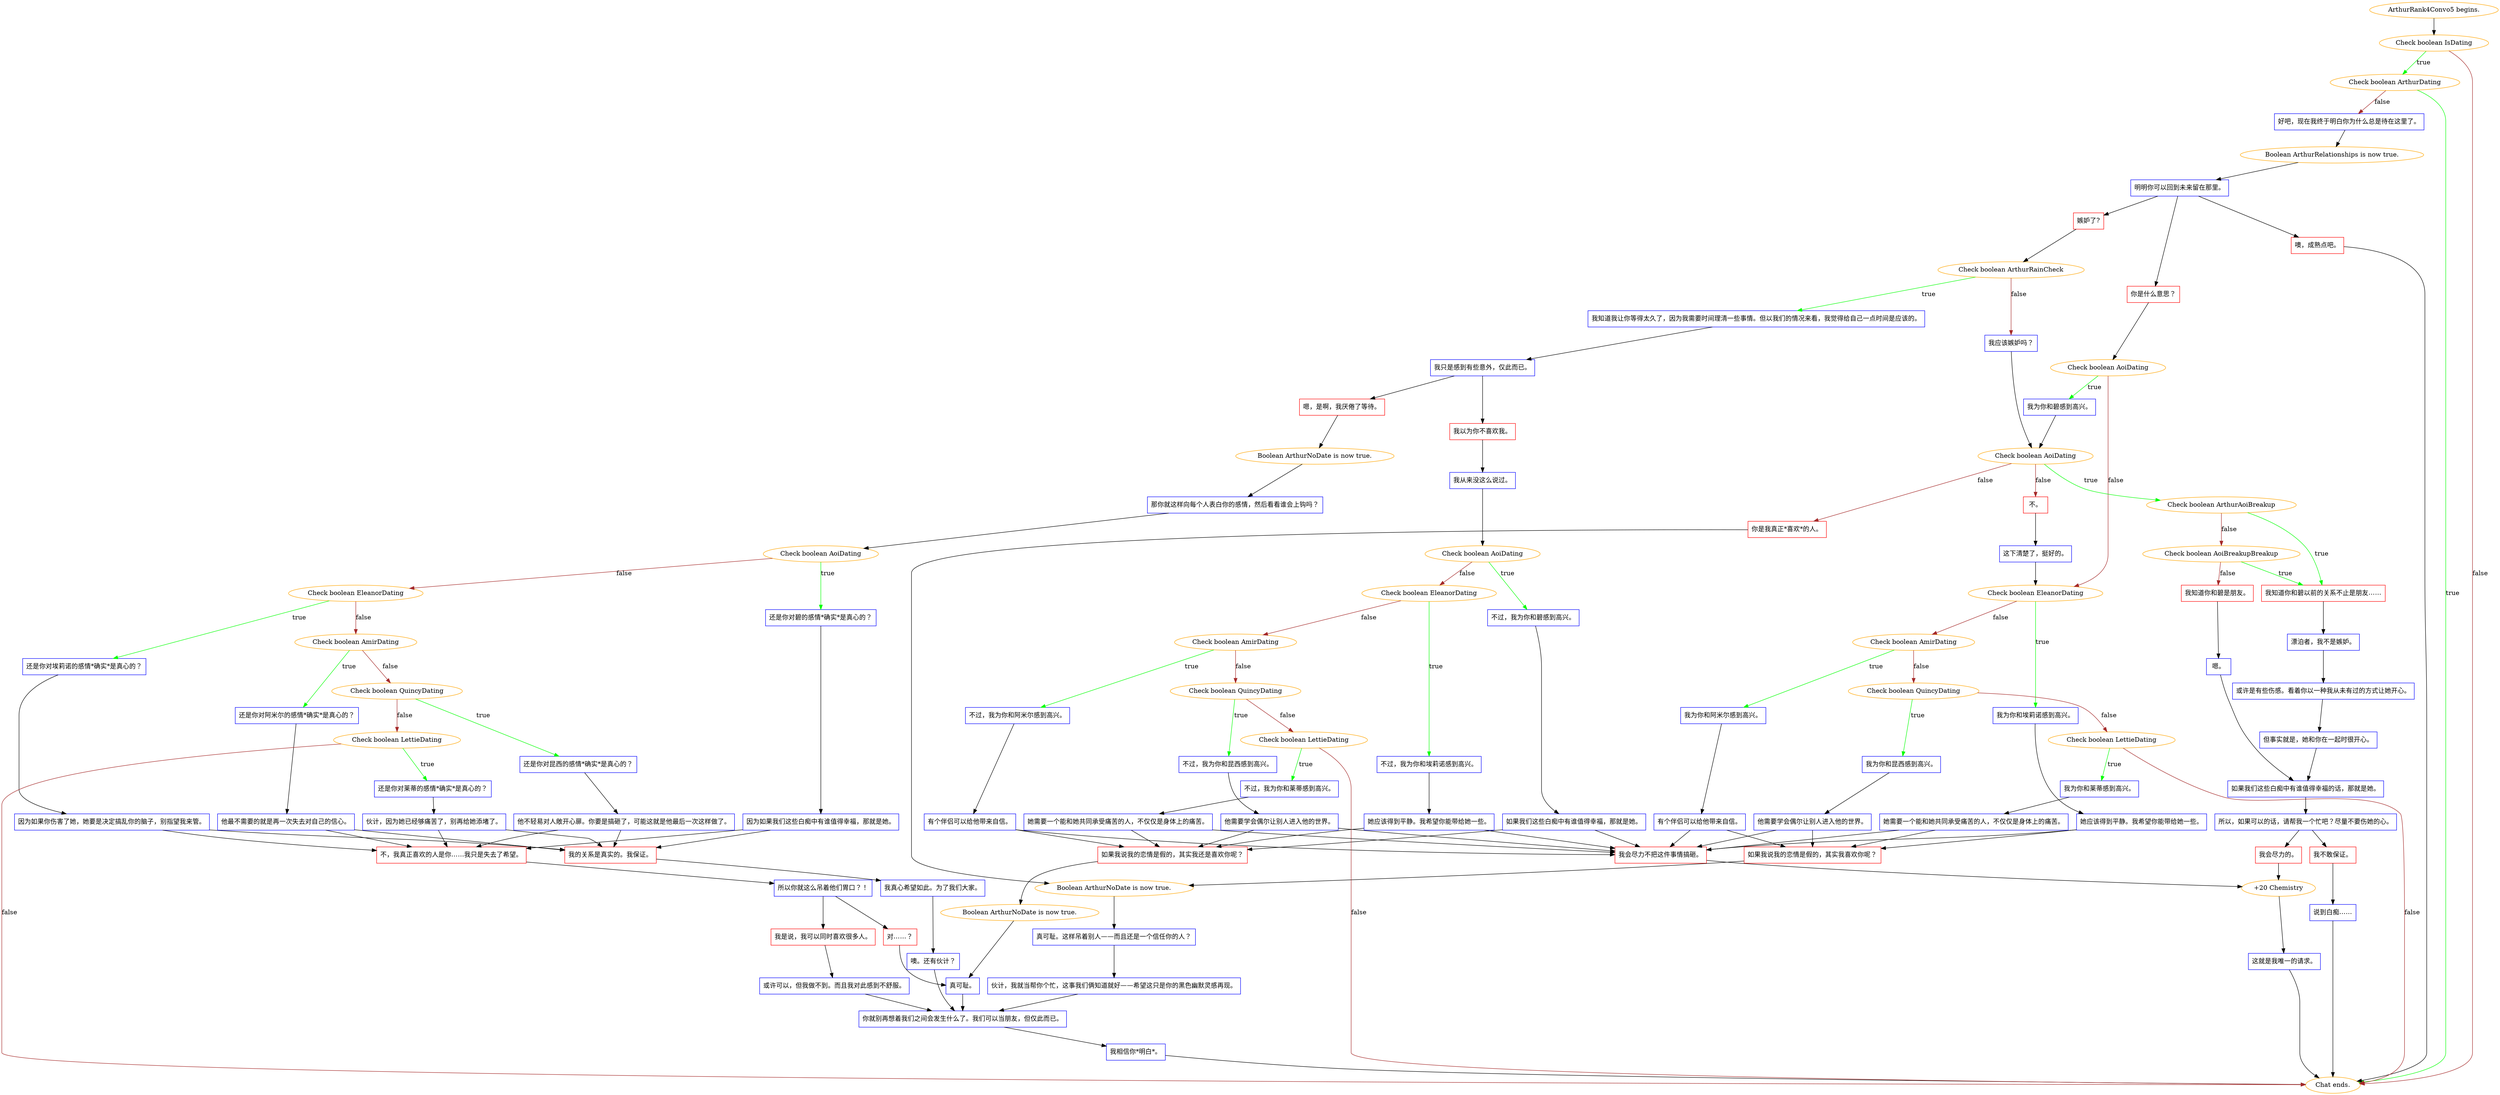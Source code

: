 digraph {
	"ArthurRank4Convo5 begins." [color=orange];
		"ArthurRank4Convo5 begins." -> j2018845881;
	j2018845881 [label="Check boolean IsDating",color=orange];
		j2018845881 -> j2993237603 [label=true,color=green];
		j2018845881 -> "Chat ends." [label=false,color=brown];
	j2993237603 [label="Check boolean ArthurDating",color=orange];
		j2993237603 -> "Chat ends." [label=true,color=green];
		j2993237603 -> j3250176456 [label=false,color=brown];
	"Chat ends." [color=orange];
	j3250176456 [label="好吧，现在我终于明白你为什么总是待在这里了。",shape=box,color=blue];
		j3250176456 -> j2114796932;
	j2114796932 [label="Boolean ArthurRelationships is now true.",color=orange];
		j2114796932 -> j2955788177;
	j2955788177 [label="明明你可以回到未来留在那里。",shape=box,color=blue];
		j2955788177 -> j4203022274;
		j2955788177 -> j3704029571;
		j2955788177 -> j3853964552;
	j4203022274 [label="噢，成熟点吧。",shape=box,color=red];
		j4203022274 -> "Chat ends.";
	j3704029571 [label="嫉妒了?",shape=box,color=red];
		j3704029571 -> j1876090925;
	j3853964552 [label="你是什么意思？",shape=box,color=red];
		j3853964552 -> j3574252422;
	j1876090925 [label="Check boolean ArthurRainCheck",color=orange];
		j1876090925 -> j3176234747 [label=true,color=green];
		j1876090925 -> j345891601 [label=false,color=brown];
	j3574252422 [label="Check boolean AoiDating",color=orange];
		j3574252422 -> j747261411 [label=true,color=green];
		j3574252422 -> j1759626161 [label=false,color=brown];
	j3176234747 [label="我知道我让你等得太久了，因为我需要时间理清一些事情。但以我们的情况来看，我觉得给自己一点时间是应该的。",shape=box,color=blue];
		j3176234747 -> j3127091985;
	j345891601 [label="我应该嫉妒吗？",shape=box,color=blue];
		j345891601 -> j2279261553;
	j747261411 [label="我为你和碧感到高兴。",shape=box,color=blue];
		j747261411 -> j2279261553;
	j1759626161 [label="Check boolean EleanorDating",color=orange];
		j1759626161 -> j3633204049 [label=true,color=green];
		j1759626161 -> j4274557196 [label=false,color=brown];
	j3127091985 [label="我只是感到有些意外，仅此而已。",shape=box,color=blue];
		j3127091985 -> j4155760882;
		j3127091985 -> j226133167;
	j2279261553 [label="Check boolean AoiDating",color=orange];
		j2279261553 -> j1863277533 [label=true,color=green];
		j2279261553 -> j2823923675 [label=false,color=brown];
		j2279261553 -> j1368794845 [label=false,color=brown];
	j3633204049 [label="我为你和埃莉诺感到高兴。",shape=box,color=blue];
		j3633204049 -> j3071162454;
	j4274557196 [label="Check boolean AmirDating",color=orange];
		j4274557196 -> j3824647788 [label=true,color=green];
		j4274557196 -> j1675108729 [label=false,color=brown];
	j4155760882 [label="我以为你不喜欢我。",shape=box,color=red];
		j4155760882 -> j1718638042;
	j226133167 [label="嗯，是啊，我厌倦了等待。",shape=box,color=red];
		j226133167 -> j4041517482;
	j1863277533 [label="Check boolean ArthurAoiBreakup",color=orange];
		j1863277533 -> j2761330118 [label=true,color=green];
		j1863277533 -> j1641706424 [label=false,color=brown];
	j2823923675 [label="不。",shape=box,color=red];
		j2823923675 -> j4266118186;
	j1368794845 [label="你是我真正*喜欢*的人。",shape=box,color=red];
		j1368794845 -> j3778107128;
	j3071162454 [label="她应该得到平静。我希望你能带给她一些。",shape=box,color=blue];
		j3071162454 -> j1905813415;
		j3071162454 -> j163132096;
	j3824647788 [label="我为你和阿米尔感到高兴。",shape=box,color=blue];
		j3824647788 -> j3787022122;
	j1675108729 [label="Check boolean QuincyDating",color=orange];
		j1675108729 -> j1846841111 [label=true,color=green];
		j1675108729 -> j3895399393 [label=false,color=brown];
	j1718638042 [label="我从来没这么说过。",shape=box,color=blue];
		j1718638042 -> j1292584064;
	j4041517482 [label="Boolean ArthurNoDate is now true.",color=orange];
		j4041517482 -> j3414970600;
	j2761330118 [label="我知道你和碧以前的关系不止是朋友……",shape=box,color=red];
		j2761330118 -> j2160017421;
	j1641706424 [label="Check boolean AoiBreakupBreakup",color=orange];
		j1641706424 -> j2761330118 [label=true,color=green];
		j1641706424 -> j1246841650 [label=false,color=brown];
	j4266118186 [label="这下清楚了，挺好的。",shape=box,color=blue];
		j4266118186 -> j1759626161;
	j3778107128 [label="Boolean ArthurNoDate is now true.",color=orange];
		j3778107128 -> j1699850977;
	j1905813415 [label="我会尽力不把这件事情搞砸。",shape=box,color=red];
		j1905813415 -> j2987192156;
	j163132096 [label="如果我说我的恋情是假的，其实我喜欢你呢？",shape=box,color=red];
		j163132096 -> j3778107128;
	j3787022122 [label="有个伴侣可以给他带来自信。",shape=box,color=blue];
		j3787022122 -> j1905813415;
		j3787022122 -> j163132096;
	j1846841111 [label="我为你和昆西感到高兴。",shape=box,color=blue];
		j1846841111 -> j1317224084;
	j3895399393 [label="Check boolean LettieDating",color=orange];
		j3895399393 -> j2364144346 [label=true,color=green];
		j3895399393 -> "Chat ends." [label=false,color=brown];
	j1292584064 [label="Check boolean AoiDating",color=orange];
		j1292584064 -> j1184289959 [label=true,color=green];
		j1292584064 -> j1044422633 [label=false,color=brown];
	j3414970600 [label="那你就这样向每个人表白你的感情，然后看看谁会上钩吗？",shape=box,color=blue];
		j3414970600 -> j2578975380;
	j2160017421 [label="漂泊者，我不是嫉妒。",shape=box,color=blue];
		j2160017421 -> j1203873337;
	j1246841650 [label="我知道你和碧是朋友。",shape=box,color=red];
		j1246841650 -> j3804572365;
	j1699850977 [label="真可耻。这样吊着别人——而且还是一个信任你的人？",shape=box,color=blue];
		j1699850977 -> j2832235185;
	j2987192156 [label="+20 Chemistry",color=orange];
		j2987192156 -> j3476414535;
	j1317224084 [label="他需要学会偶尔让别人进入他的世界。",shape=box,color=blue];
		j1317224084 -> j1905813415;
		j1317224084 -> j163132096;
	j2364144346 [label="我为你和莱蒂感到高兴。",shape=box,color=blue];
		j2364144346 -> j408737089;
	j1184289959 [label="不过，我为你和碧感到高兴。",shape=box,color=blue];
		j1184289959 -> j3261618747;
	j1044422633 [label="Check boolean EleanorDating",color=orange];
		j1044422633 -> j1818757741 [label=true,color=green];
		j1044422633 -> j2191467577 [label=false,color=brown];
	j2578975380 [label="Check boolean AoiDating",color=orange];
		j2578975380 -> j2895663601 [label=true,color=green];
		j2578975380 -> j1553816266 [label=false,color=brown];
	j1203873337 [label="或许是有些伤感。看着你以一种我从未有过的方式让她开心。",shape=box,color=blue];
		j1203873337 -> j401098467;
	j3804572365 [label="嗯。",shape=box,color=blue];
		j3804572365 -> j1595019741;
	j2832235185 [label="伙计，我就当帮你个忙，这事我们俩知道就好——希望这只是你的黑色幽默灵感再现。",shape=box,color=blue];
		j2832235185 -> j3777451105;
	j3476414535 [label="这就是我唯一的请求。",shape=box,color=blue];
		j3476414535 -> "Chat ends.";
	j408737089 [label="她需要一个能和她共同承受痛苦的人，不仅仅是身体上的痛苦。",shape=box,color=blue];
		j408737089 -> j1905813415;
		j408737089 -> j163132096;
	j3261618747 [label="如果我们这些白痴中有谁值得幸福，那就是她。",shape=box,color=blue];
		j3261618747 -> j1905813415;
		j3261618747 -> j45754159;
	j1818757741 [label="不过，我为你和埃莉诺感到高兴。",shape=box,color=blue];
		j1818757741 -> j1921777627;
	j2191467577 [label="Check boolean AmirDating",color=orange];
		j2191467577 -> j3636264882 [label=true,color=green];
		j2191467577 -> j3786569169 [label=false,color=brown];
	j2895663601 [label="还是你对碧的感情*确实*是真心的？",shape=box,color=blue];
		j2895663601 -> j1797382787;
	j1553816266 [label="Check boolean EleanorDating",color=orange];
		j1553816266 -> j902677337 [label=true,color=green];
		j1553816266 -> j2704905820 [label=false,color=brown];
	j401098467 [label="但事实就是，她和你在一起时很开心。",shape=box,color=blue];
		j401098467 -> j1595019741;
	j1595019741 [label="如果我们这些白痴中有谁值得幸福的话，那就是她。",shape=box,color=blue];
		j1595019741 -> j3064757566;
	j3777451105 [label="你就别再想着我们之间会发生什么了。我们可以当朋友，但仅此而已。",shape=box,color=blue];
		j3777451105 -> j4101706182;
	j45754159 [label="如果我说我的恋情是假的，其实我还是喜欢你呢？",shape=box,color=red];
		j45754159 -> j1199891468;
	j1921777627 [label="她应该得到平静。我希望你能带给她一些。",shape=box,color=blue];
		j1921777627 -> j1905813415;
		j1921777627 -> j45754159;
	j3636264882 [label="不过，我为你和阿米尔感到高兴。",shape=box,color=blue];
		j3636264882 -> j3395436538;
	j3786569169 [label="Check boolean QuincyDating",color=orange];
		j3786569169 -> j1380482880 [label=true,color=green];
		j3786569169 -> j500909637 [label=false,color=brown];
	j1797382787 [label="因为如果我们这些白痴中有谁值得幸福，那就是她。",shape=box,color=blue];
		j1797382787 -> j2696578162;
		j1797382787 -> j1478081183;
	j902677337 [label="还是你对埃莉诺的感情*确实*是真心的？",shape=box,color=blue];
		j902677337 -> j4093481922;
	j2704905820 [label="Check boolean AmirDating",color=orange];
		j2704905820 -> j2035118122 [label=true,color=green];
		j2704905820 -> j1535484838 [label=false,color=brown];
	j3064757566 [label="所以，如果可以的话，请帮我一个忙吧？尽量不要伤她的心。",shape=box,color=blue];
		j3064757566 -> j2239770674;
		j3064757566 -> j1603529859;
	j4101706182 [label="我相信你*明白*。",shape=box,color=blue];
		j4101706182 -> "Chat ends.";
	j1199891468 [label="Boolean ArthurNoDate is now true.",color=orange];
		j1199891468 -> j1987215590;
	j3395436538 [label="有个伴侣可以给他带来自信。",shape=box,color=blue];
		j3395436538 -> j1905813415;
		j3395436538 -> j45754159;
	j1380482880 [label="不过，我为你和昆西感到高兴。",shape=box,color=blue];
		j1380482880 -> j4245593794;
	j500909637 [label="Check boolean LettieDating",color=orange];
		j500909637 -> j2033951201 [label=true,color=green];
		j500909637 -> "Chat ends." [label=false,color=brown];
	j2696578162 [label="我的关系是真实的。我保证。",shape=box,color=red];
		j2696578162 -> j122444790;
	j1478081183 [label="不，我真正喜欢的人是你……我只是失去了希望。",shape=box,color=red];
		j1478081183 -> j2557789022;
	j4093481922 [label="因为如果你伤害了她，她要是决定搞乱你的脑子，别指望我来管。",shape=box,color=blue];
		j4093481922 -> j2696578162;
		j4093481922 -> j1478081183;
	j2035118122 [label="还是你对阿米尔的感情*确实*是真心的？",shape=box,color=blue];
		j2035118122 -> j387823932;
	j1535484838 [label="Check boolean QuincyDating",color=orange];
		j1535484838 -> j2453966776 [label=true,color=green];
		j1535484838 -> j2093702655 [label=false,color=brown];
	j2239770674 [label="我会尽力的。",shape=box,color=red];
		j2239770674 -> j2987192156;
	j1603529859 [label="我不敢保证。",shape=box,color=red];
		j1603529859 -> j1786293243;
	j1987215590 [label="真可耻。",shape=box,color=blue];
		j1987215590 -> j3777451105;
	j4245593794 [label="他需要学会偶尔让别人进入他的世界。",shape=box,color=blue];
		j4245593794 -> j1905813415;
		j4245593794 -> j45754159;
	j2033951201 [label="不过，我为你和莱蒂感到高兴。",shape=box,color=blue];
		j2033951201 -> j3861366940;
	j122444790 [label="我真心希望如此。为了我们大家。",shape=box,color=blue];
		j122444790 -> j1281069795;
	j2557789022 [label="所以你就这么吊着他们胃口？！",shape=box,color=blue];
		j2557789022 -> j1178199790;
		j2557789022 -> j815039020;
	j387823932 [label="他最不需要的就是再一次失去对自己的信心。",shape=box,color=blue];
		j387823932 -> j2696578162;
		j387823932 -> j1478081183;
	j2453966776 [label="还是你对昆西的感情*确实*是真心的？",shape=box,color=blue];
		j2453966776 -> j2613816403;
	j2093702655 [label="Check boolean LettieDating",color=orange];
		j2093702655 -> j2148125612 [label=true,color=green];
		j2093702655 -> "Chat ends." [label=false,color=brown];
	j1786293243 [label="说到白痴……",shape=box,color=blue];
		j1786293243 -> "Chat ends.";
	j3861366940 [label="她需要一个能和她共同承受痛苦的人，不仅仅是身体上的痛苦。",shape=box,color=blue];
		j3861366940 -> j1905813415;
		j3861366940 -> j45754159;
	j1281069795 [label="噢。还有伙计？",shape=box,color=blue];
		j1281069795 -> j3777451105;
	j1178199790 [label="我是说，我可以同时喜欢很多人。",shape=box,color=red];
		j1178199790 -> j4231653723;
	j815039020 [label="对……？",shape=box,color=red];
		j815039020 -> j1987215590;
	j2613816403 [label="他不轻易对人敞开心扉。你要是搞砸了，可能这就是他最后一次这样做了。",shape=box,color=blue];
		j2613816403 -> j2696578162;
		j2613816403 -> j1478081183;
	j2148125612 [label="还是你对莱蒂的感情*确实*是真心的？",shape=box,color=blue];
		j2148125612 -> j691240216;
	j4231653723 [label="或许可以，但我做不到。而且我对此感到不舒服。",shape=box,color=blue];
		j4231653723 -> j3777451105;
	j691240216 [label="伙计，因为她已经够痛苦了，别再给她添堵了。",shape=box,color=blue];
		j691240216 -> j2696578162;
		j691240216 -> j1478081183;
}